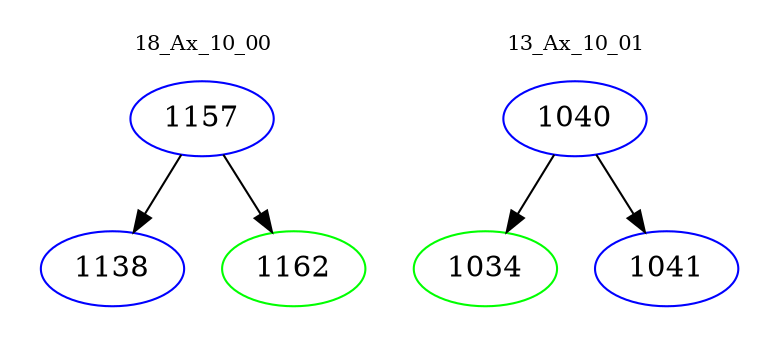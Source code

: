 digraph{
subgraph cluster_0 {
color = white
label = "18_Ax_10_00";
fontsize=10;
T0_1157 [label="1157", color="blue"]
T0_1157 -> T0_1138 [color="black"]
T0_1138 [label="1138", color="blue"]
T0_1157 -> T0_1162 [color="black"]
T0_1162 [label="1162", color="green"]
}
subgraph cluster_1 {
color = white
label = "13_Ax_10_01";
fontsize=10;
T1_1040 [label="1040", color="blue"]
T1_1040 -> T1_1034 [color="black"]
T1_1034 [label="1034", color="green"]
T1_1040 -> T1_1041 [color="black"]
T1_1041 [label="1041", color="blue"]
}
}
